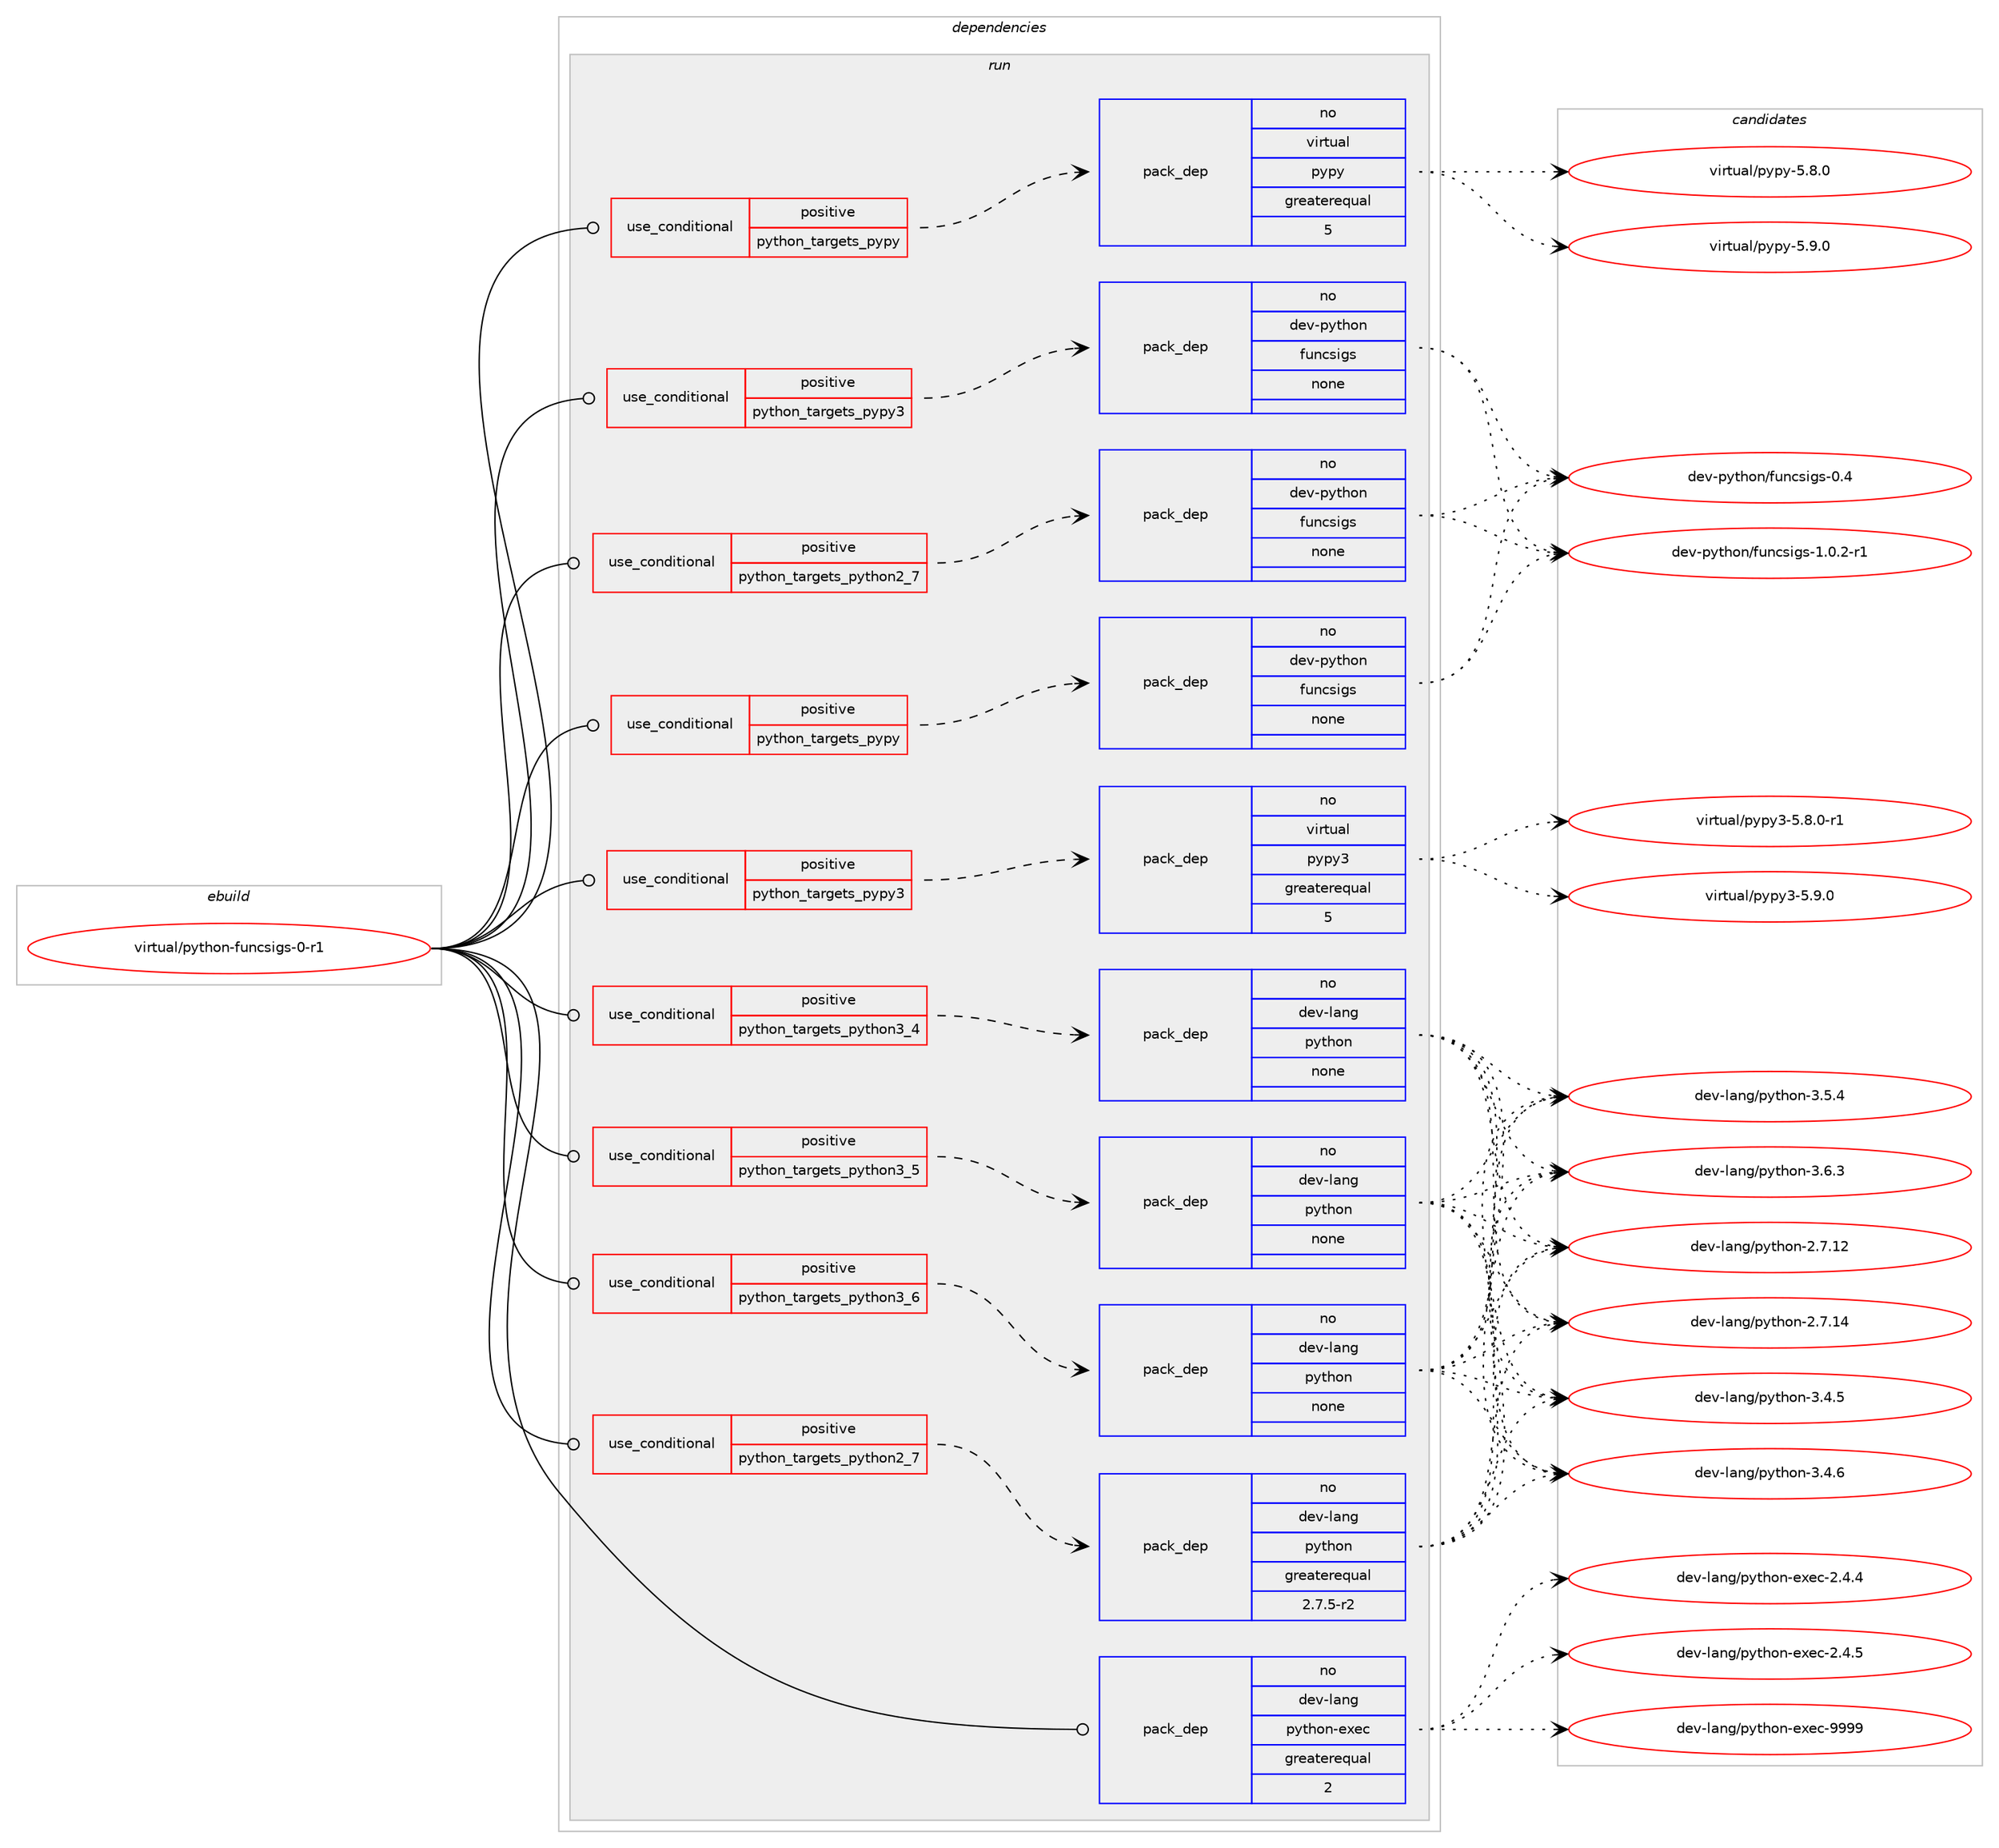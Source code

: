 digraph prolog {

# *************
# Graph options
# *************

newrank=true;
concentrate=true;
compound=true;
graph [rankdir=LR,fontname=Helvetica,fontsize=10,ranksep=1.5];#, ranksep=2.5, nodesep=0.2];
edge  [arrowhead=vee];
node  [fontname=Helvetica,fontsize=10];

# **********
# The ebuild
# **********

subgraph cluster_leftcol {
color=gray;
rank=same;
label=<<i>ebuild</i>>;
id [label="virtual/python-funcsigs-0-r1", color=red, width=4, href="../virtual/python-funcsigs-0-r1.svg"];
}

# ****************
# The dependencies
# ****************

subgraph cluster_midcol {
color=gray;
label=<<i>dependencies</i>>;
subgraph cluster_compile {
fillcolor="#eeeeee";
style=filled;
label=<<i>compile</i>>;
}
subgraph cluster_compileandrun {
fillcolor="#eeeeee";
style=filled;
label=<<i>compile and run</i>>;
}
subgraph cluster_run {
fillcolor="#eeeeee";
style=filled;
label=<<i>run</i>>;
subgraph cond118951 {
dependency498986 [label=<<TABLE BORDER="0" CELLBORDER="1" CELLSPACING="0" CELLPADDING="4"><TR><TD ROWSPAN="3" CELLPADDING="10">use_conditional</TD></TR><TR><TD>positive</TD></TR><TR><TD>python_targets_pypy</TD></TR></TABLE>>, shape=none, color=red];
subgraph pack370943 {
dependency498987 [label=<<TABLE BORDER="0" CELLBORDER="1" CELLSPACING="0" CELLPADDING="4" WIDTH="220"><TR><TD ROWSPAN="6" CELLPADDING="30">pack_dep</TD></TR><TR><TD WIDTH="110">no</TD></TR><TR><TD>dev-python</TD></TR><TR><TD>funcsigs</TD></TR><TR><TD>none</TD></TR><TR><TD></TD></TR></TABLE>>, shape=none, color=blue];
}
dependency498986:e -> dependency498987:w [weight=20,style="dashed",arrowhead="vee"];
}
id:e -> dependency498986:w [weight=20,style="solid",arrowhead="odot"];
subgraph cond118952 {
dependency498988 [label=<<TABLE BORDER="0" CELLBORDER="1" CELLSPACING="0" CELLPADDING="4"><TR><TD ROWSPAN="3" CELLPADDING="10">use_conditional</TD></TR><TR><TD>positive</TD></TR><TR><TD>python_targets_pypy</TD></TR></TABLE>>, shape=none, color=red];
subgraph pack370944 {
dependency498989 [label=<<TABLE BORDER="0" CELLBORDER="1" CELLSPACING="0" CELLPADDING="4" WIDTH="220"><TR><TD ROWSPAN="6" CELLPADDING="30">pack_dep</TD></TR><TR><TD WIDTH="110">no</TD></TR><TR><TD>virtual</TD></TR><TR><TD>pypy</TD></TR><TR><TD>greaterequal</TD></TR><TR><TD>5</TD></TR></TABLE>>, shape=none, color=blue];
}
dependency498988:e -> dependency498989:w [weight=20,style="dashed",arrowhead="vee"];
}
id:e -> dependency498988:w [weight=20,style="solid",arrowhead="odot"];
subgraph cond118953 {
dependency498990 [label=<<TABLE BORDER="0" CELLBORDER="1" CELLSPACING="0" CELLPADDING="4"><TR><TD ROWSPAN="3" CELLPADDING="10">use_conditional</TD></TR><TR><TD>positive</TD></TR><TR><TD>python_targets_pypy3</TD></TR></TABLE>>, shape=none, color=red];
subgraph pack370945 {
dependency498991 [label=<<TABLE BORDER="0" CELLBORDER="1" CELLSPACING="0" CELLPADDING="4" WIDTH="220"><TR><TD ROWSPAN="6" CELLPADDING="30">pack_dep</TD></TR><TR><TD WIDTH="110">no</TD></TR><TR><TD>dev-python</TD></TR><TR><TD>funcsigs</TD></TR><TR><TD>none</TD></TR><TR><TD></TD></TR></TABLE>>, shape=none, color=blue];
}
dependency498990:e -> dependency498991:w [weight=20,style="dashed",arrowhead="vee"];
}
id:e -> dependency498990:w [weight=20,style="solid",arrowhead="odot"];
subgraph cond118954 {
dependency498992 [label=<<TABLE BORDER="0" CELLBORDER="1" CELLSPACING="0" CELLPADDING="4"><TR><TD ROWSPAN="3" CELLPADDING="10">use_conditional</TD></TR><TR><TD>positive</TD></TR><TR><TD>python_targets_pypy3</TD></TR></TABLE>>, shape=none, color=red];
subgraph pack370946 {
dependency498993 [label=<<TABLE BORDER="0" CELLBORDER="1" CELLSPACING="0" CELLPADDING="4" WIDTH="220"><TR><TD ROWSPAN="6" CELLPADDING="30">pack_dep</TD></TR><TR><TD WIDTH="110">no</TD></TR><TR><TD>virtual</TD></TR><TR><TD>pypy3</TD></TR><TR><TD>greaterequal</TD></TR><TR><TD>5</TD></TR></TABLE>>, shape=none, color=blue];
}
dependency498992:e -> dependency498993:w [weight=20,style="dashed",arrowhead="vee"];
}
id:e -> dependency498992:w [weight=20,style="solid",arrowhead="odot"];
subgraph cond118955 {
dependency498994 [label=<<TABLE BORDER="0" CELLBORDER="1" CELLSPACING="0" CELLPADDING="4"><TR><TD ROWSPAN="3" CELLPADDING="10">use_conditional</TD></TR><TR><TD>positive</TD></TR><TR><TD>python_targets_python2_7</TD></TR></TABLE>>, shape=none, color=red];
subgraph pack370947 {
dependency498995 [label=<<TABLE BORDER="0" CELLBORDER="1" CELLSPACING="0" CELLPADDING="4" WIDTH="220"><TR><TD ROWSPAN="6" CELLPADDING="30">pack_dep</TD></TR><TR><TD WIDTH="110">no</TD></TR><TR><TD>dev-lang</TD></TR><TR><TD>python</TD></TR><TR><TD>greaterequal</TD></TR><TR><TD>2.7.5-r2</TD></TR></TABLE>>, shape=none, color=blue];
}
dependency498994:e -> dependency498995:w [weight=20,style="dashed",arrowhead="vee"];
}
id:e -> dependency498994:w [weight=20,style="solid",arrowhead="odot"];
subgraph cond118956 {
dependency498996 [label=<<TABLE BORDER="0" CELLBORDER="1" CELLSPACING="0" CELLPADDING="4"><TR><TD ROWSPAN="3" CELLPADDING="10">use_conditional</TD></TR><TR><TD>positive</TD></TR><TR><TD>python_targets_python2_7</TD></TR></TABLE>>, shape=none, color=red];
subgraph pack370948 {
dependency498997 [label=<<TABLE BORDER="0" CELLBORDER="1" CELLSPACING="0" CELLPADDING="4" WIDTH="220"><TR><TD ROWSPAN="6" CELLPADDING="30">pack_dep</TD></TR><TR><TD WIDTH="110">no</TD></TR><TR><TD>dev-python</TD></TR><TR><TD>funcsigs</TD></TR><TR><TD>none</TD></TR><TR><TD></TD></TR></TABLE>>, shape=none, color=blue];
}
dependency498996:e -> dependency498997:w [weight=20,style="dashed",arrowhead="vee"];
}
id:e -> dependency498996:w [weight=20,style="solid",arrowhead="odot"];
subgraph cond118957 {
dependency498998 [label=<<TABLE BORDER="0" CELLBORDER="1" CELLSPACING="0" CELLPADDING="4"><TR><TD ROWSPAN="3" CELLPADDING="10">use_conditional</TD></TR><TR><TD>positive</TD></TR><TR><TD>python_targets_python3_4</TD></TR></TABLE>>, shape=none, color=red];
subgraph pack370949 {
dependency498999 [label=<<TABLE BORDER="0" CELLBORDER="1" CELLSPACING="0" CELLPADDING="4" WIDTH="220"><TR><TD ROWSPAN="6" CELLPADDING="30">pack_dep</TD></TR><TR><TD WIDTH="110">no</TD></TR><TR><TD>dev-lang</TD></TR><TR><TD>python</TD></TR><TR><TD>none</TD></TR><TR><TD></TD></TR></TABLE>>, shape=none, color=blue];
}
dependency498998:e -> dependency498999:w [weight=20,style="dashed",arrowhead="vee"];
}
id:e -> dependency498998:w [weight=20,style="solid",arrowhead="odot"];
subgraph cond118958 {
dependency499000 [label=<<TABLE BORDER="0" CELLBORDER="1" CELLSPACING="0" CELLPADDING="4"><TR><TD ROWSPAN="3" CELLPADDING="10">use_conditional</TD></TR><TR><TD>positive</TD></TR><TR><TD>python_targets_python3_5</TD></TR></TABLE>>, shape=none, color=red];
subgraph pack370950 {
dependency499001 [label=<<TABLE BORDER="0" CELLBORDER="1" CELLSPACING="0" CELLPADDING="4" WIDTH="220"><TR><TD ROWSPAN="6" CELLPADDING="30">pack_dep</TD></TR><TR><TD WIDTH="110">no</TD></TR><TR><TD>dev-lang</TD></TR><TR><TD>python</TD></TR><TR><TD>none</TD></TR><TR><TD></TD></TR></TABLE>>, shape=none, color=blue];
}
dependency499000:e -> dependency499001:w [weight=20,style="dashed",arrowhead="vee"];
}
id:e -> dependency499000:w [weight=20,style="solid",arrowhead="odot"];
subgraph cond118959 {
dependency499002 [label=<<TABLE BORDER="0" CELLBORDER="1" CELLSPACING="0" CELLPADDING="4"><TR><TD ROWSPAN="3" CELLPADDING="10">use_conditional</TD></TR><TR><TD>positive</TD></TR><TR><TD>python_targets_python3_6</TD></TR></TABLE>>, shape=none, color=red];
subgraph pack370951 {
dependency499003 [label=<<TABLE BORDER="0" CELLBORDER="1" CELLSPACING="0" CELLPADDING="4" WIDTH="220"><TR><TD ROWSPAN="6" CELLPADDING="30">pack_dep</TD></TR><TR><TD WIDTH="110">no</TD></TR><TR><TD>dev-lang</TD></TR><TR><TD>python</TD></TR><TR><TD>none</TD></TR><TR><TD></TD></TR></TABLE>>, shape=none, color=blue];
}
dependency499002:e -> dependency499003:w [weight=20,style="dashed",arrowhead="vee"];
}
id:e -> dependency499002:w [weight=20,style="solid",arrowhead="odot"];
subgraph pack370952 {
dependency499004 [label=<<TABLE BORDER="0" CELLBORDER="1" CELLSPACING="0" CELLPADDING="4" WIDTH="220"><TR><TD ROWSPAN="6" CELLPADDING="30">pack_dep</TD></TR><TR><TD WIDTH="110">no</TD></TR><TR><TD>dev-lang</TD></TR><TR><TD>python-exec</TD></TR><TR><TD>greaterequal</TD></TR><TR><TD>2</TD></TR></TABLE>>, shape=none, color=blue];
}
id:e -> dependency499004:w [weight=20,style="solid",arrowhead="odot"];
}
}

# **************
# The candidates
# **************

subgraph cluster_choices {
rank=same;
color=gray;
label=<<i>candidates</i>>;

subgraph choice370943 {
color=black;
nodesep=1;
choice10010111845112121116104111110471021171109911510510311545484652 [label="dev-python/funcsigs-0.4", color=red, width=4,href="../dev-python/funcsigs-0.4.svg"];
choice1001011184511212111610411111047102117110991151051031154549464846504511449 [label="dev-python/funcsigs-1.0.2-r1", color=red, width=4,href="../dev-python/funcsigs-1.0.2-r1.svg"];
dependency498987:e -> choice10010111845112121116104111110471021171109911510510311545484652:w [style=dotted,weight="100"];
dependency498987:e -> choice1001011184511212111610411111047102117110991151051031154549464846504511449:w [style=dotted,weight="100"];
}
subgraph choice370944 {
color=black;
nodesep=1;
choice1181051141161179710847112121112121455346564648 [label="virtual/pypy-5.8.0", color=red, width=4,href="../virtual/pypy-5.8.0.svg"];
choice1181051141161179710847112121112121455346574648 [label="virtual/pypy-5.9.0", color=red, width=4,href="../virtual/pypy-5.9.0.svg"];
dependency498989:e -> choice1181051141161179710847112121112121455346564648:w [style=dotted,weight="100"];
dependency498989:e -> choice1181051141161179710847112121112121455346574648:w [style=dotted,weight="100"];
}
subgraph choice370945 {
color=black;
nodesep=1;
choice10010111845112121116104111110471021171109911510510311545484652 [label="dev-python/funcsigs-0.4", color=red, width=4,href="../dev-python/funcsigs-0.4.svg"];
choice1001011184511212111610411111047102117110991151051031154549464846504511449 [label="dev-python/funcsigs-1.0.2-r1", color=red, width=4,href="../dev-python/funcsigs-1.0.2-r1.svg"];
dependency498991:e -> choice10010111845112121116104111110471021171109911510510311545484652:w [style=dotted,weight="100"];
dependency498991:e -> choice1001011184511212111610411111047102117110991151051031154549464846504511449:w [style=dotted,weight="100"];
}
subgraph choice370946 {
color=black;
nodesep=1;
choice1181051141161179710847112121112121514553465646484511449 [label="virtual/pypy3-5.8.0-r1", color=red, width=4,href="../virtual/pypy3-5.8.0-r1.svg"];
choice118105114116117971084711212111212151455346574648 [label="virtual/pypy3-5.9.0", color=red, width=4,href="../virtual/pypy3-5.9.0.svg"];
dependency498993:e -> choice1181051141161179710847112121112121514553465646484511449:w [style=dotted,weight="100"];
dependency498993:e -> choice118105114116117971084711212111212151455346574648:w [style=dotted,weight="100"];
}
subgraph choice370947 {
color=black;
nodesep=1;
choice10010111845108971101034711212111610411111045504655464950 [label="dev-lang/python-2.7.12", color=red, width=4,href="../dev-lang/python-2.7.12.svg"];
choice10010111845108971101034711212111610411111045504655464952 [label="dev-lang/python-2.7.14", color=red, width=4,href="../dev-lang/python-2.7.14.svg"];
choice100101118451089711010347112121116104111110455146524653 [label="dev-lang/python-3.4.5", color=red, width=4,href="../dev-lang/python-3.4.5.svg"];
choice100101118451089711010347112121116104111110455146524654 [label="dev-lang/python-3.4.6", color=red, width=4,href="../dev-lang/python-3.4.6.svg"];
choice100101118451089711010347112121116104111110455146534652 [label="dev-lang/python-3.5.4", color=red, width=4,href="../dev-lang/python-3.5.4.svg"];
choice100101118451089711010347112121116104111110455146544651 [label="dev-lang/python-3.6.3", color=red, width=4,href="../dev-lang/python-3.6.3.svg"];
dependency498995:e -> choice10010111845108971101034711212111610411111045504655464950:w [style=dotted,weight="100"];
dependency498995:e -> choice10010111845108971101034711212111610411111045504655464952:w [style=dotted,weight="100"];
dependency498995:e -> choice100101118451089711010347112121116104111110455146524653:w [style=dotted,weight="100"];
dependency498995:e -> choice100101118451089711010347112121116104111110455146524654:w [style=dotted,weight="100"];
dependency498995:e -> choice100101118451089711010347112121116104111110455146534652:w [style=dotted,weight="100"];
dependency498995:e -> choice100101118451089711010347112121116104111110455146544651:w [style=dotted,weight="100"];
}
subgraph choice370948 {
color=black;
nodesep=1;
choice10010111845112121116104111110471021171109911510510311545484652 [label="dev-python/funcsigs-0.4", color=red, width=4,href="../dev-python/funcsigs-0.4.svg"];
choice1001011184511212111610411111047102117110991151051031154549464846504511449 [label="dev-python/funcsigs-1.0.2-r1", color=red, width=4,href="../dev-python/funcsigs-1.0.2-r1.svg"];
dependency498997:e -> choice10010111845112121116104111110471021171109911510510311545484652:w [style=dotted,weight="100"];
dependency498997:e -> choice1001011184511212111610411111047102117110991151051031154549464846504511449:w [style=dotted,weight="100"];
}
subgraph choice370949 {
color=black;
nodesep=1;
choice10010111845108971101034711212111610411111045504655464950 [label="dev-lang/python-2.7.12", color=red, width=4,href="../dev-lang/python-2.7.12.svg"];
choice10010111845108971101034711212111610411111045504655464952 [label="dev-lang/python-2.7.14", color=red, width=4,href="../dev-lang/python-2.7.14.svg"];
choice100101118451089711010347112121116104111110455146524653 [label="dev-lang/python-3.4.5", color=red, width=4,href="../dev-lang/python-3.4.5.svg"];
choice100101118451089711010347112121116104111110455146524654 [label="dev-lang/python-3.4.6", color=red, width=4,href="../dev-lang/python-3.4.6.svg"];
choice100101118451089711010347112121116104111110455146534652 [label="dev-lang/python-3.5.4", color=red, width=4,href="../dev-lang/python-3.5.4.svg"];
choice100101118451089711010347112121116104111110455146544651 [label="dev-lang/python-3.6.3", color=red, width=4,href="../dev-lang/python-3.6.3.svg"];
dependency498999:e -> choice10010111845108971101034711212111610411111045504655464950:w [style=dotted,weight="100"];
dependency498999:e -> choice10010111845108971101034711212111610411111045504655464952:w [style=dotted,weight="100"];
dependency498999:e -> choice100101118451089711010347112121116104111110455146524653:w [style=dotted,weight="100"];
dependency498999:e -> choice100101118451089711010347112121116104111110455146524654:w [style=dotted,weight="100"];
dependency498999:e -> choice100101118451089711010347112121116104111110455146534652:w [style=dotted,weight="100"];
dependency498999:e -> choice100101118451089711010347112121116104111110455146544651:w [style=dotted,weight="100"];
}
subgraph choice370950 {
color=black;
nodesep=1;
choice10010111845108971101034711212111610411111045504655464950 [label="dev-lang/python-2.7.12", color=red, width=4,href="../dev-lang/python-2.7.12.svg"];
choice10010111845108971101034711212111610411111045504655464952 [label="dev-lang/python-2.7.14", color=red, width=4,href="../dev-lang/python-2.7.14.svg"];
choice100101118451089711010347112121116104111110455146524653 [label="dev-lang/python-3.4.5", color=red, width=4,href="../dev-lang/python-3.4.5.svg"];
choice100101118451089711010347112121116104111110455146524654 [label="dev-lang/python-3.4.6", color=red, width=4,href="../dev-lang/python-3.4.6.svg"];
choice100101118451089711010347112121116104111110455146534652 [label="dev-lang/python-3.5.4", color=red, width=4,href="../dev-lang/python-3.5.4.svg"];
choice100101118451089711010347112121116104111110455146544651 [label="dev-lang/python-3.6.3", color=red, width=4,href="../dev-lang/python-3.6.3.svg"];
dependency499001:e -> choice10010111845108971101034711212111610411111045504655464950:w [style=dotted,weight="100"];
dependency499001:e -> choice10010111845108971101034711212111610411111045504655464952:w [style=dotted,weight="100"];
dependency499001:e -> choice100101118451089711010347112121116104111110455146524653:w [style=dotted,weight="100"];
dependency499001:e -> choice100101118451089711010347112121116104111110455146524654:w [style=dotted,weight="100"];
dependency499001:e -> choice100101118451089711010347112121116104111110455146534652:w [style=dotted,weight="100"];
dependency499001:e -> choice100101118451089711010347112121116104111110455146544651:w [style=dotted,weight="100"];
}
subgraph choice370951 {
color=black;
nodesep=1;
choice10010111845108971101034711212111610411111045504655464950 [label="dev-lang/python-2.7.12", color=red, width=4,href="../dev-lang/python-2.7.12.svg"];
choice10010111845108971101034711212111610411111045504655464952 [label="dev-lang/python-2.7.14", color=red, width=4,href="../dev-lang/python-2.7.14.svg"];
choice100101118451089711010347112121116104111110455146524653 [label="dev-lang/python-3.4.5", color=red, width=4,href="../dev-lang/python-3.4.5.svg"];
choice100101118451089711010347112121116104111110455146524654 [label="dev-lang/python-3.4.6", color=red, width=4,href="../dev-lang/python-3.4.6.svg"];
choice100101118451089711010347112121116104111110455146534652 [label="dev-lang/python-3.5.4", color=red, width=4,href="../dev-lang/python-3.5.4.svg"];
choice100101118451089711010347112121116104111110455146544651 [label="dev-lang/python-3.6.3", color=red, width=4,href="../dev-lang/python-3.6.3.svg"];
dependency499003:e -> choice10010111845108971101034711212111610411111045504655464950:w [style=dotted,weight="100"];
dependency499003:e -> choice10010111845108971101034711212111610411111045504655464952:w [style=dotted,weight="100"];
dependency499003:e -> choice100101118451089711010347112121116104111110455146524653:w [style=dotted,weight="100"];
dependency499003:e -> choice100101118451089711010347112121116104111110455146524654:w [style=dotted,weight="100"];
dependency499003:e -> choice100101118451089711010347112121116104111110455146534652:w [style=dotted,weight="100"];
dependency499003:e -> choice100101118451089711010347112121116104111110455146544651:w [style=dotted,weight="100"];
}
subgraph choice370952 {
color=black;
nodesep=1;
choice1001011184510897110103471121211161041111104510112010199455046524652 [label="dev-lang/python-exec-2.4.4", color=red, width=4,href="../dev-lang/python-exec-2.4.4.svg"];
choice1001011184510897110103471121211161041111104510112010199455046524653 [label="dev-lang/python-exec-2.4.5", color=red, width=4,href="../dev-lang/python-exec-2.4.5.svg"];
choice10010111845108971101034711212111610411111045101120101994557575757 [label="dev-lang/python-exec-9999", color=red, width=4,href="../dev-lang/python-exec-9999.svg"];
dependency499004:e -> choice1001011184510897110103471121211161041111104510112010199455046524652:w [style=dotted,weight="100"];
dependency499004:e -> choice1001011184510897110103471121211161041111104510112010199455046524653:w [style=dotted,weight="100"];
dependency499004:e -> choice10010111845108971101034711212111610411111045101120101994557575757:w [style=dotted,weight="100"];
}
}

}
